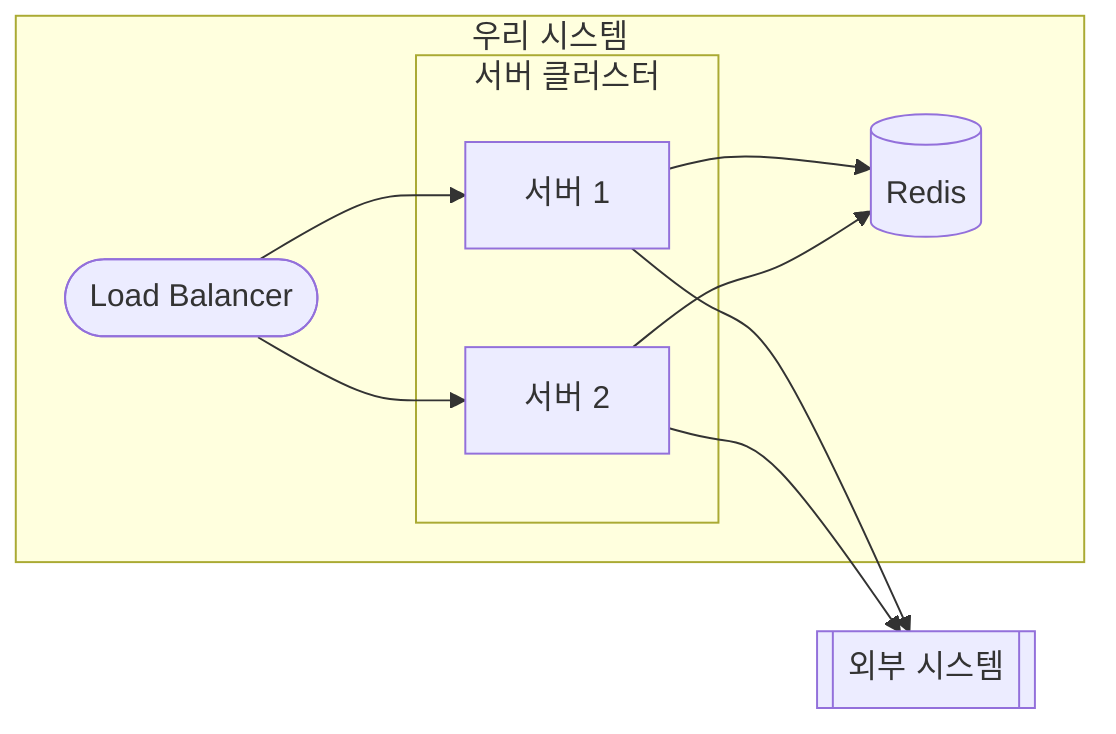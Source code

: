 flowchart LR
    subgraph 우리 시스템
        subgraph 서버 클러스터
            Server1["서버 1"]
            Server2["서버 2"]
        end
        LB([Load Balancer])
        Redis[(Redis)]
    end

    ExternalApi[[외부 시스템]]
%% 흐름 정의
    LB --> Server1
    LB --> Server2
    Server1 --> Redis
    Server2 --> Redis
    Server1 --> ExternalApi
    Server2 --> ExternalApi